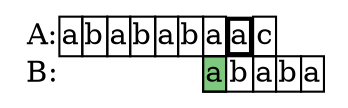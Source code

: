 graph g{
    node[shape=plaintext fillcolor=white colorscheme=accent8 ];
    a[
        label=< <TABLE CELLBORDER="1" BORDER="0" CELLSPACING="0" CELLPADDING="0">
            <tr>
                <td border="0">A:</td>
                <td >a</td>;
<td >b</td>;
<td >a</td>;
<td >b</td>;
<td >a</td>;
<td >b</td>;
<td >a</td>;
<td border="2">a</td>;
<td >c</td>;
            </tr>
            <tr>
                <td border="0">B:</td>
                <td border="0"></td>;<td border="0"></td>;<td border="0"></td>;<td border="0"></td>;<td border="0"></td>;<td border="0"></td>;
<td bgcolor="1">a</td>;
<td>b</td>;
<td>a</td>;
<td>b</td>;
<td>a</td>;
            </tr>
        </TABLE> >
    ]
}